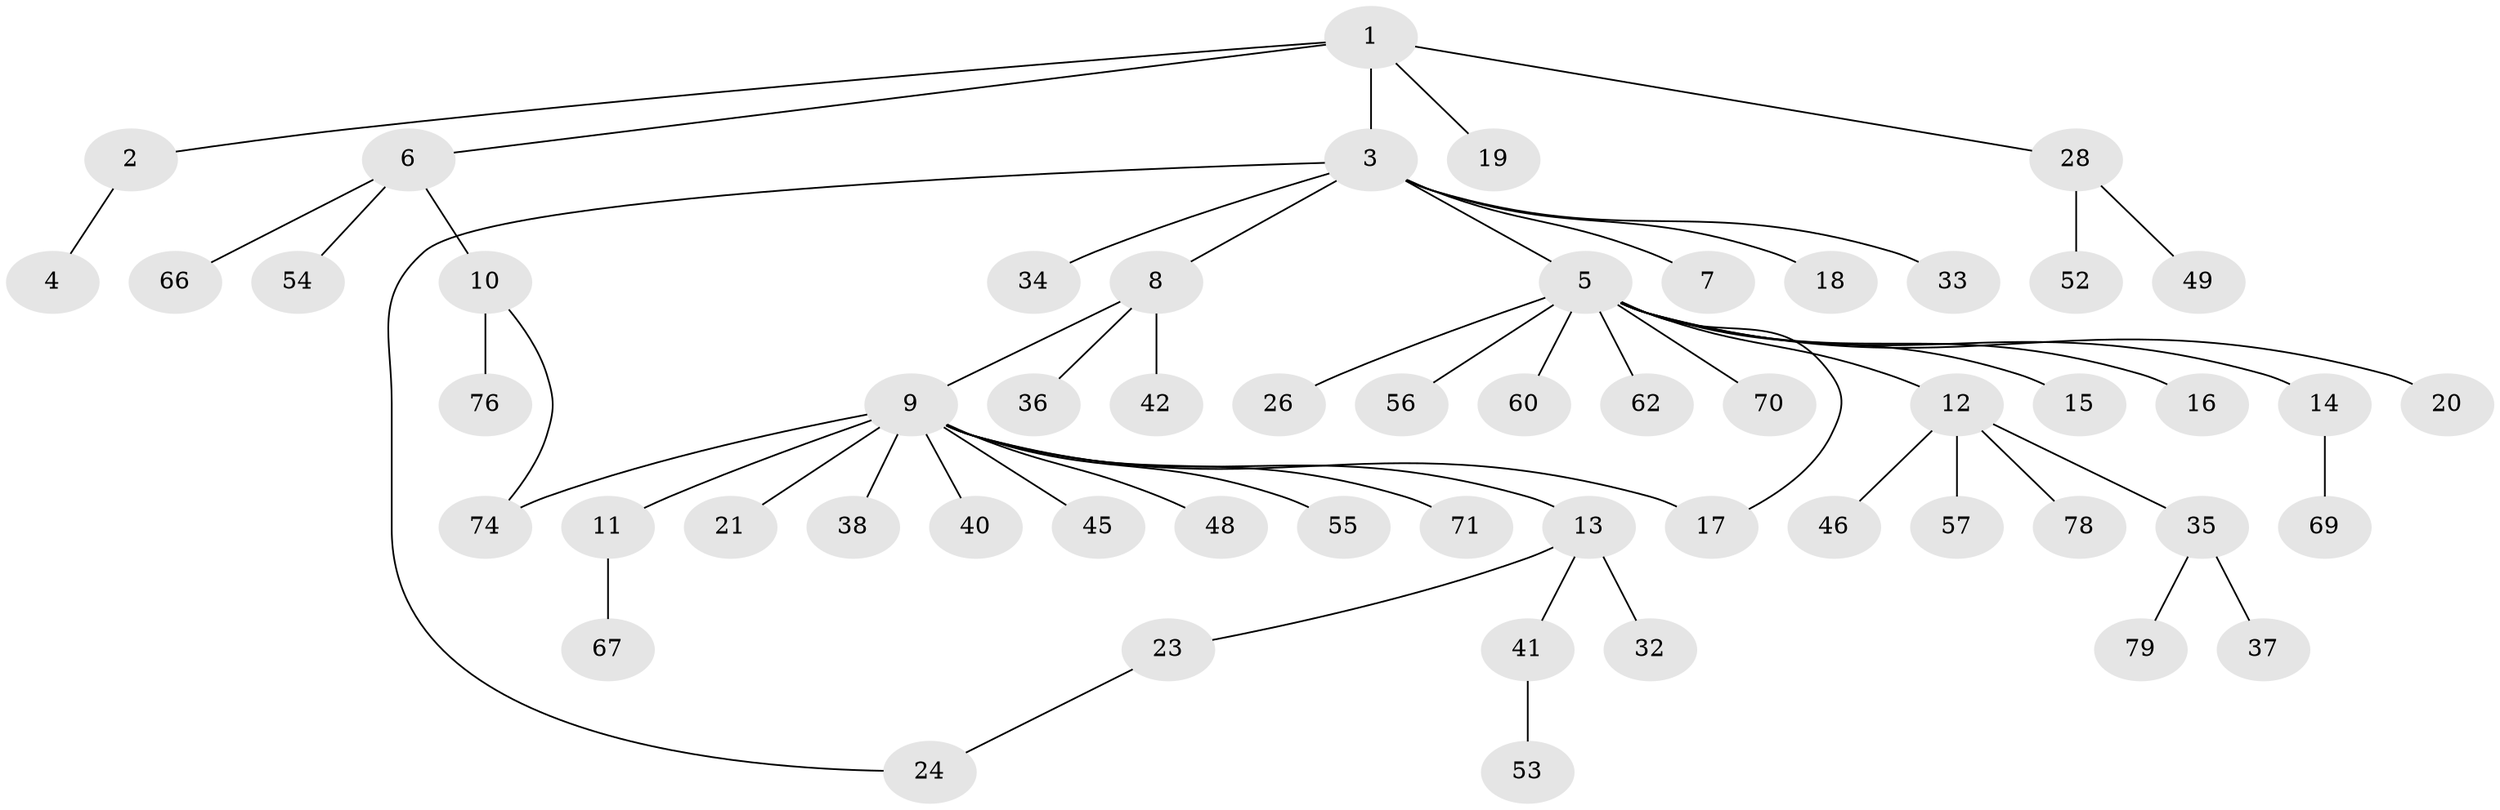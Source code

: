 // original degree distribution, {6: 0.025, 3: 0.0625, 9: 0.0125, 2: 0.25, 13: 0.0125, 5: 0.025, 4: 0.025, 11: 0.0125, 1: 0.575}
// Generated by graph-tools (version 1.1) at 2025/11/02/27/25 16:11:12]
// undirected, 56 vertices, 58 edges
graph export_dot {
graph [start="1"]
  node [color=gray90,style=filled];
  1 [super="+44"];
  2 [super="+75"];
  3 [super="+47"];
  4 [super="+43"];
  5 [super="+61"];
  6 [super="+64"];
  7 [super="+77"];
  8 [super="+27"];
  9 [super="+31"];
  10 [super="+51"];
  11 [super="+22"];
  12 [super="+59"];
  13 [super="+25"];
  14 [super="+63"];
  15 [super="+65"];
  16 [super="+30"];
  17 [super="+29"];
  18 [super="+72"];
  19;
  20 [super="+68"];
  21;
  23;
  24 [super="+39"];
  26;
  28 [super="+58"];
  32;
  33;
  34;
  35;
  36;
  37;
  38 [super="+80"];
  40;
  41;
  42;
  45 [super="+50"];
  46;
  48;
  49;
  52;
  53 [super="+73"];
  54;
  55;
  56;
  57;
  60;
  62;
  66;
  67;
  69;
  70;
  71;
  74;
  76;
  78;
  79;
  1 -- 2;
  1 -- 3;
  1 -- 6;
  1 -- 19;
  1 -- 28;
  2 -- 4;
  3 -- 5;
  3 -- 7;
  3 -- 8;
  3 -- 18;
  3 -- 24;
  3 -- 33;
  3 -- 34;
  5 -- 12;
  5 -- 14;
  5 -- 15;
  5 -- 16;
  5 -- 17;
  5 -- 20;
  5 -- 26;
  5 -- 56;
  5 -- 60;
  5 -- 62;
  5 -- 70;
  6 -- 10;
  6 -- 54;
  6 -- 66;
  8 -- 9;
  8 -- 36;
  8 -- 42;
  9 -- 11;
  9 -- 13;
  9 -- 21;
  9 -- 38;
  9 -- 40;
  9 -- 45;
  9 -- 55;
  9 -- 71;
  9 -- 74;
  9 -- 48;
  9 -- 17;
  10 -- 76;
  10 -- 74;
  11 -- 67;
  12 -- 35;
  12 -- 46;
  12 -- 57;
  12 -- 78;
  13 -- 23;
  13 -- 32;
  13 -- 41;
  14 -- 69;
  23 -- 24;
  28 -- 49;
  28 -- 52;
  35 -- 37;
  35 -- 79;
  41 -- 53;
}
